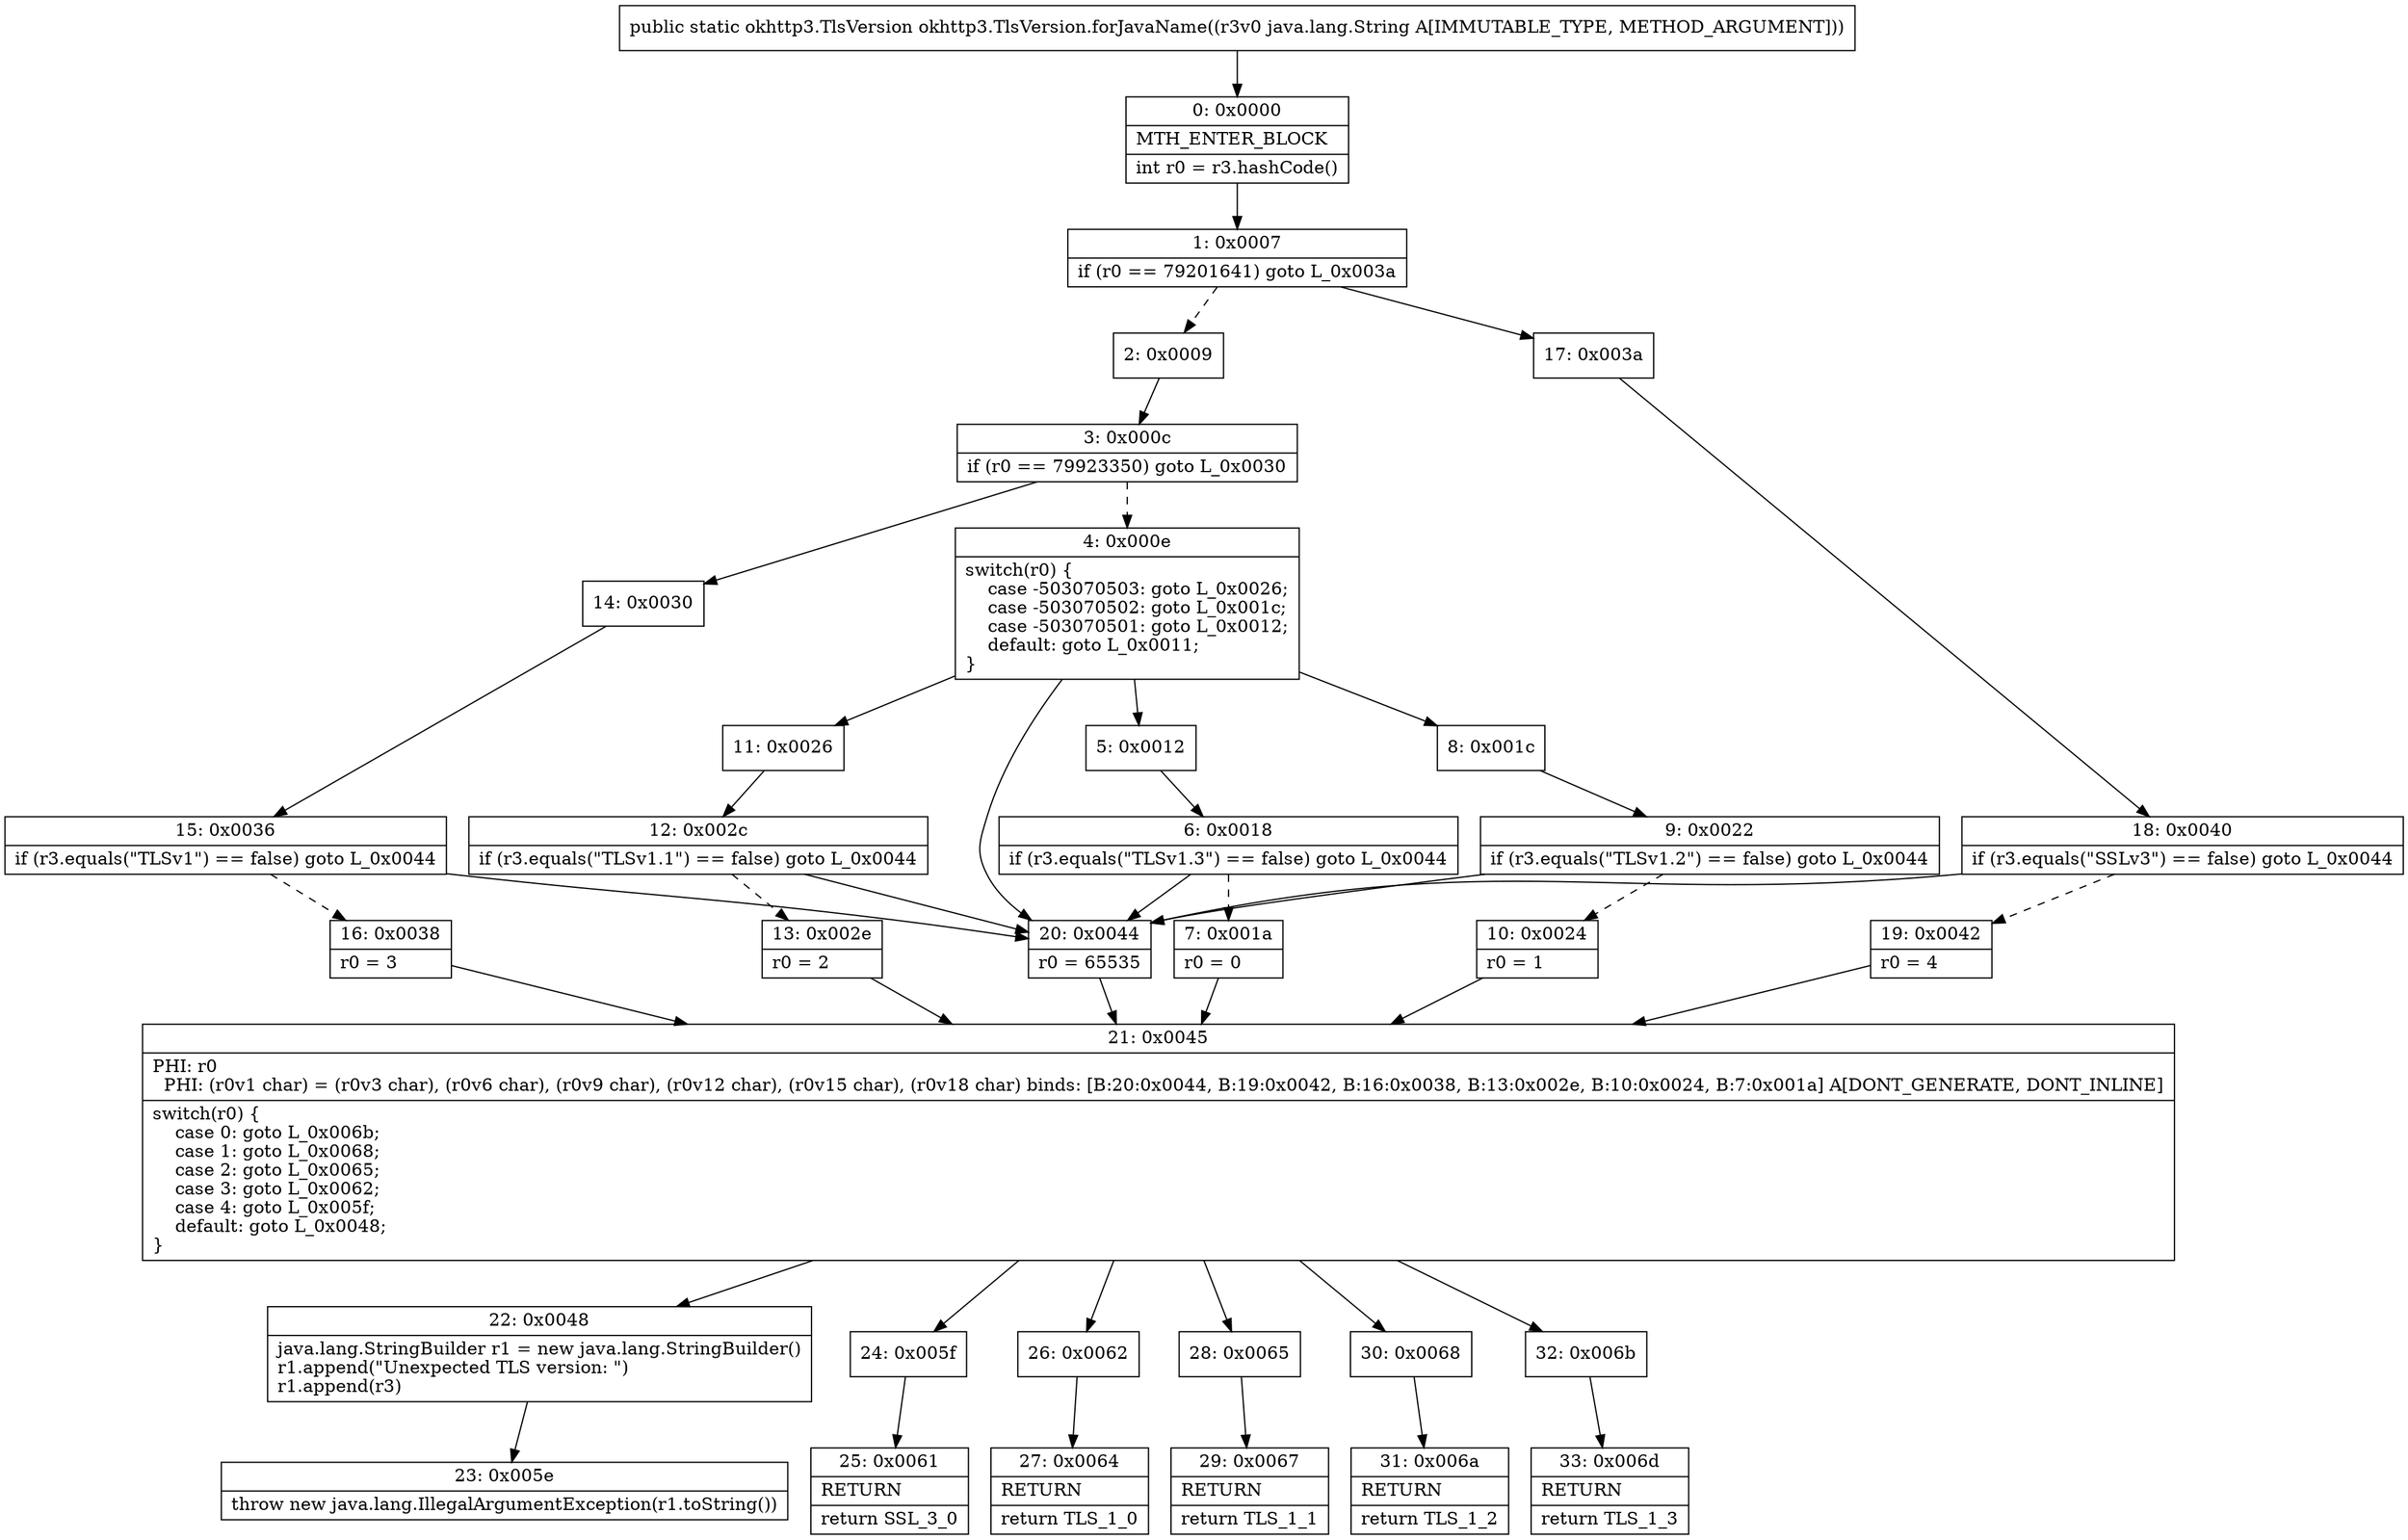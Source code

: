 digraph "CFG forokhttp3.TlsVersion.forJavaName(Ljava\/lang\/String;)Lokhttp3\/TlsVersion;" {
Node_0 [shape=record,label="{0\:\ 0x0000|MTH_ENTER_BLOCK\l|int r0 = r3.hashCode()\l}"];
Node_1 [shape=record,label="{1\:\ 0x0007|if (r0 == 79201641) goto L_0x003a\l}"];
Node_2 [shape=record,label="{2\:\ 0x0009}"];
Node_3 [shape=record,label="{3\:\ 0x000c|if (r0 == 79923350) goto L_0x0030\l}"];
Node_4 [shape=record,label="{4\:\ 0x000e|switch(r0) \{\l    case \-503070503: goto L_0x0026;\l    case \-503070502: goto L_0x001c;\l    case \-503070501: goto L_0x0012;\l    default: goto L_0x0011;\l\}\l}"];
Node_5 [shape=record,label="{5\:\ 0x0012}"];
Node_6 [shape=record,label="{6\:\ 0x0018|if (r3.equals(\"TLSv1.3\") == false) goto L_0x0044\l}"];
Node_7 [shape=record,label="{7\:\ 0x001a|r0 = 0\l}"];
Node_8 [shape=record,label="{8\:\ 0x001c}"];
Node_9 [shape=record,label="{9\:\ 0x0022|if (r3.equals(\"TLSv1.2\") == false) goto L_0x0044\l}"];
Node_10 [shape=record,label="{10\:\ 0x0024|r0 = 1\l}"];
Node_11 [shape=record,label="{11\:\ 0x0026}"];
Node_12 [shape=record,label="{12\:\ 0x002c|if (r3.equals(\"TLSv1.1\") == false) goto L_0x0044\l}"];
Node_13 [shape=record,label="{13\:\ 0x002e|r0 = 2\l}"];
Node_14 [shape=record,label="{14\:\ 0x0030}"];
Node_15 [shape=record,label="{15\:\ 0x0036|if (r3.equals(\"TLSv1\") == false) goto L_0x0044\l}"];
Node_16 [shape=record,label="{16\:\ 0x0038|r0 = 3\l}"];
Node_17 [shape=record,label="{17\:\ 0x003a}"];
Node_18 [shape=record,label="{18\:\ 0x0040|if (r3.equals(\"SSLv3\") == false) goto L_0x0044\l}"];
Node_19 [shape=record,label="{19\:\ 0x0042|r0 = 4\l}"];
Node_20 [shape=record,label="{20\:\ 0x0044|r0 = 65535\l}"];
Node_21 [shape=record,label="{21\:\ 0x0045|PHI: r0 \l  PHI: (r0v1 char) = (r0v3 char), (r0v6 char), (r0v9 char), (r0v12 char), (r0v15 char), (r0v18 char) binds: [B:20:0x0044, B:19:0x0042, B:16:0x0038, B:13:0x002e, B:10:0x0024, B:7:0x001a] A[DONT_GENERATE, DONT_INLINE]\l|switch(r0) \{\l    case 0: goto L_0x006b;\l    case 1: goto L_0x0068;\l    case 2: goto L_0x0065;\l    case 3: goto L_0x0062;\l    case 4: goto L_0x005f;\l    default: goto L_0x0048;\l\}\l}"];
Node_22 [shape=record,label="{22\:\ 0x0048|java.lang.StringBuilder r1 = new java.lang.StringBuilder()\lr1.append(\"Unexpected TLS version: \")\lr1.append(r3)\l}"];
Node_23 [shape=record,label="{23\:\ 0x005e|throw new java.lang.IllegalArgumentException(r1.toString())\l}"];
Node_24 [shape=record,label="{24\:\ 0x005f}"];
Node_25 [shape=record,label="{25\:\ 0x0061|RETURN\l|return SSL_3_0\l}"];
Node_26 [shape=record,label="{26\:\ 0x0062}"];
Node_27 [shape=record,label="{27\:\ 0x0064|RETURN\l|return TLS_1_0\l}"];
Node_28 [shape=record,label="{28\:\ 0x0065}"];
Node_29 [shape=record,label="{29\:\ 0x0067|RETURN\l|return TLS_1_1\l}"];
Node_30 [shape=record,label="{30\:\ 0x0068}"];
Node_31 [shape=record,label="{31\:\ 0x006a|RETURN\l|return TLS_1_2\l}"];
Node_32 [shape=record,label="{32\:\ 0x006b}"];
Node_33 [shape=record,label="{33\:\ 0x006d|RETURN\l|return TLS_1_3\l}"];
MethodNode[shape=record,label="{public static okhttp3.TlsVersion okhttp3.TlsVersion.forJavaName((r3v0 java.lang.String A[IMMUTABLE_TYPE, METHOD_ARGUMENT])) }"];
MethodNode -> Node_0;
Node_0 -> Node_1;
Node_1 -> Node_2[style=dashed];
Node_1 -> Node_17;
Node_2 -> Node_3;
Node_3 -> Node_4[style=dashed];
Node_3 -> Node_14;
Node_4 -> Node_5;
Node_4 -> Node_8;
Node_4 -> Node_11;
Node_4 -> Node_20;
Node_5 -> Node_6;
Node_6 -> Node_7[style=dashed];
Node_6 -> Node_20;
Node_7 -> Node_21;
Node_8 -> Node_9;
Node_9 -> Node_10[style=dashed];
Node_9 -> Node_20;
Node_10 -> Node_21;
Node_11 -> Node_12;
Node_12 -> Node_13[style=dashed];
Node_12 -> Node_20;
Node_13 -> Node_21;
Node_14 -> Node_15;
Node_15 -> Node_16[style=dashed];
Node_15 -> Node_20;
Node_16 -> Node_21;
Node_17 -> Node_18;
Node_18 -> Node_19[style=dashed];
Node_18 -> Node_20;
Node_19 -> Node_21;
Node_20 -> Node_21;
Node_21 -> Node_22;
Node_21 -> Node_24;
Node_21 -> Node_26;
Node_21 -> Node_28;
Node_21 -> Node_30;
Node_21 -> Node_32;
Node_22 -> Node_23;
Node_24 -> Node_25;
Node_26 -> Node_27;
Node_28 -> Node_29;
Node_30 -> Node_31;
Node_32 -> Node_33;
}

